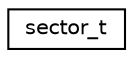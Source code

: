 digraph "Graphical Class Hierarchy"
{
 // INTERACTIVE_SVG=YES
  edge [fontname="Helvetica",fontsize="10",labelfontname="Helvetica",labelfontsize="10"];
  node [fontname="Helvetica",fontsize="10",shape=record];
  rankdir="LR";
  Node1 [label="sector_t",height=0.2,width=0.4,color="black", fillcolor="white", style="filled",URL="$_world_8h.html#structsector__t"];
}
